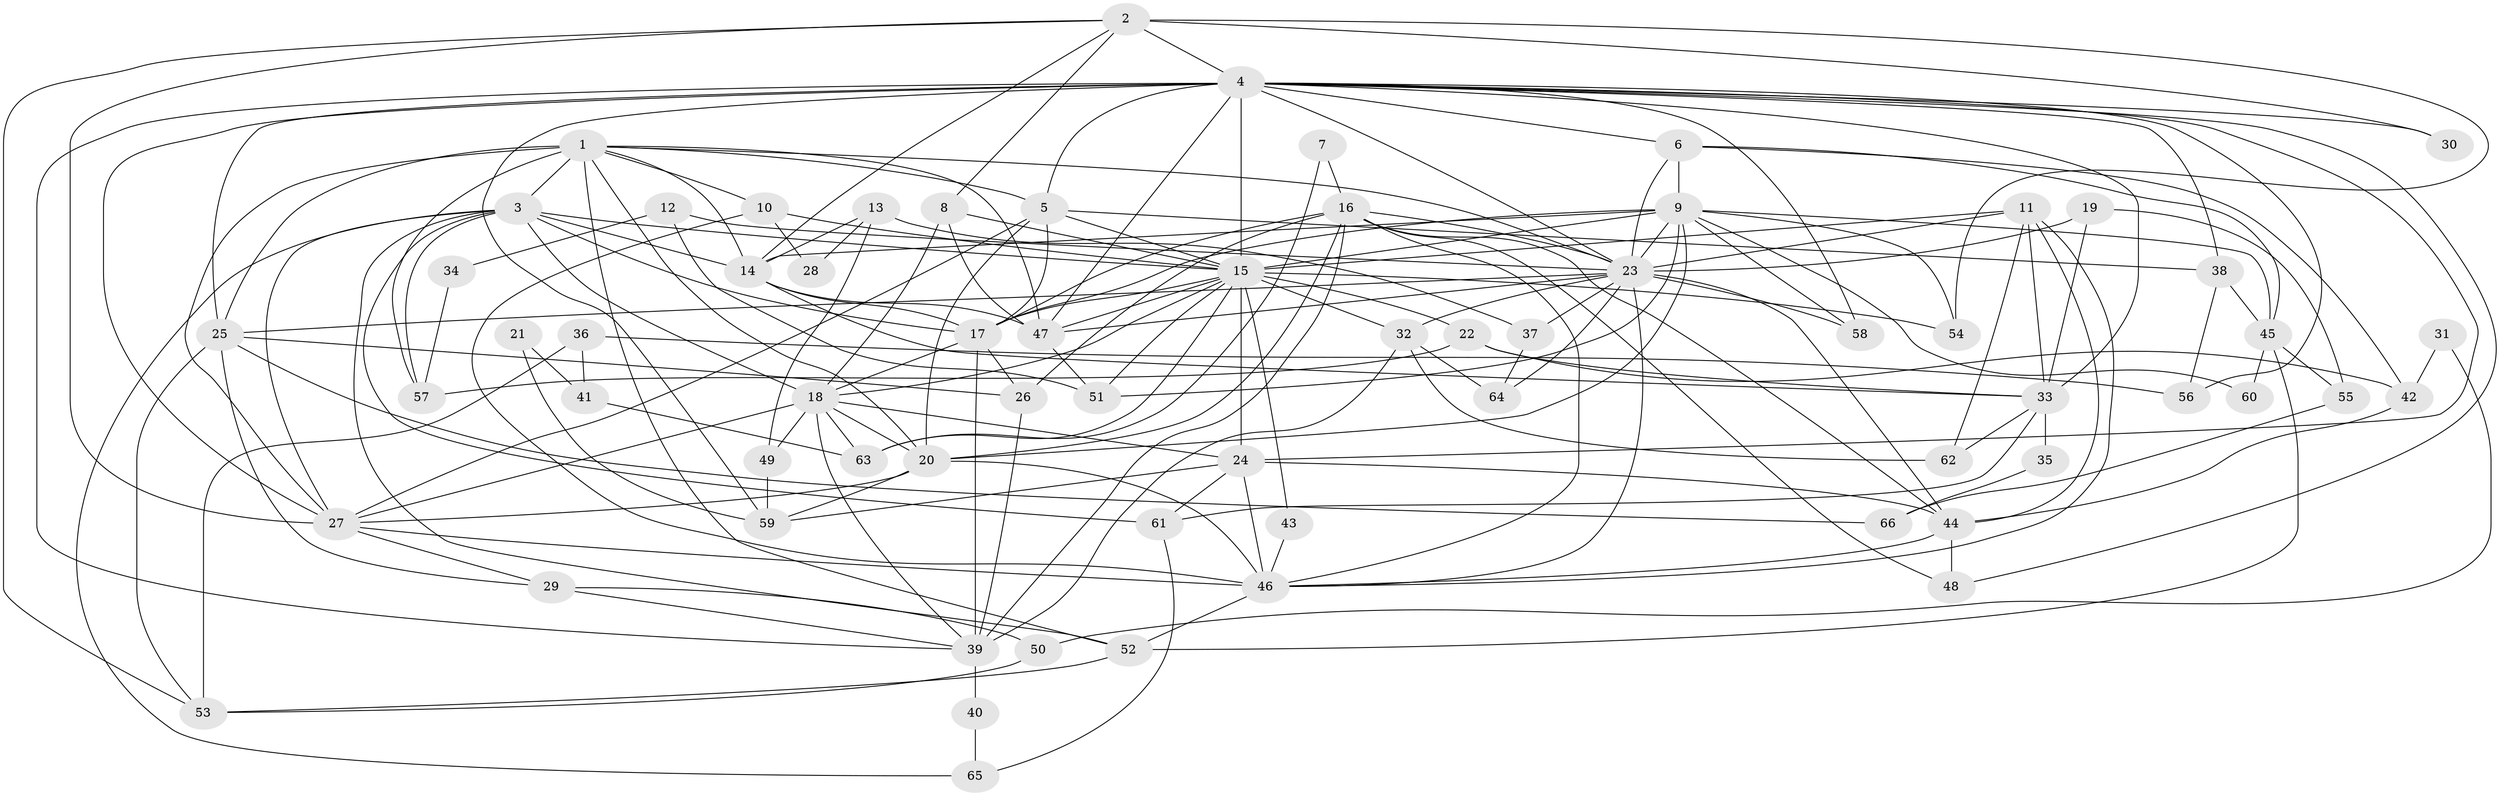 // original degree distribution, {3: 0.2727272727272727, 5: 0.21212121212121213, 6: 0.06818181818181818, 2: 0.15151515151515152, 4: 0.22727272727272727, 7: 0.05303030303030303, 8: 0.007575757575757576, 9: 0.007575757575757576}
// Generated by graph-tools (version 1.1) at 2025/36/03/09/25 02:36:16]
// undirected, 66 vertices, 178 edges
graph export_dot {
graph [start="1"]
  node [color=gray90,style=filled];
  1;
  2;
  3;
  4;
  5;
  6;
  7;
  8;
  9;
  10;
  11;
  12;
  13;
  14;
  15;
  16;
  17;
  18;
  19;
  20;
  21;
  22;
  23;
  24;
  25;
  26;
  27;
  28;
  29;
  30;
  31;
  32;
  33;
  34;
  35;
  36;
  37;
  38;
  39;
  40;
  41;
  42;
  43;
  44;
  45;
  46;
  47;
  48;
  49;
  50;
  51;
  52;
  53;
  54;
  55;
  56;
  57;
  58;
  59;
  60;
  61;
  62;
  63;
  64;
  65;
  66;
  1 -- 3 [weight=1.0];
  1 -- 5 [weight=1.0];
  1 -- 10 [weight=1.0];
  1 -- 14 [weight=1.0];
  1 -- 20 [weight=1.0];
  1 -- 23 [weight=1.0];
  1 -- 25 [weight=1.0];
  1 -- 27 [weight=2.0];
  1 -- 47 [weight=1.0];
  1 -- 52 [weight=1.0];
  1 -- 57 [weight=1.0];
  2 -- 4 [weight=1.0];
  2 -- 8 [weight=1.0];
  2 -- 14 [weight=1.0];
  2 -- 27 [weight=1.0];
  2 -- 30 [weight=2.0];
  2 -- 53 [weight=1.0];
  2 -- 54 [weight=1.0];
  3 -- 14 [weight=3.0];
  3 -- 15 [weight=1.0];
  3 -- 17 [weight=1.0];
  3 -- 18 [weight=1.0];
  3 -- 27 [weight=1.0];
  3 -- 52 [weight=1.0];
  3 -- 57 [weight=1.0];
  3 -- 61 [weight=1.0];
  3 -- 65 [weight=1.0];
  4 -- 5 [weight=1.0];
  4 -- 6 [weight=1.0];
  4 -- 15 [weight=2.0];
  4 -- 23 [weight=1.0];
  4 -- 24 [weight=1.0];
  4 -- 25 [weight=3.0];
  4 -- 27 [weight=1.0];
  4 -- 30 [weight=1.0];
  4 -- 33 [weight=2.0];
  4 -- 38 [weight=1.0];
  4 -- 39 [weight=1.0];
  4 -- 47 [weight=1.0];
  4 -- 48 [weight=1.0];
  4 -- 56 [weight=1.0];
  4 -- 58 [weight=1.0];
  4 -- 59 [weight=1.0];
  5 -- 15 [weight=1.0];
  5 -- 17 [weight=1.0];
  5 -- 20 [weight=1.0];
  5 -- 27 [weight=1.0];
  5 -- 38 [weight=1.0];
  6 -- 9 [weight=1.0];
  6 -- 23 [weight=1.0];
  6 -- 42 [weight=1.0];
  6 -- 45 [weight=1.0];
  7 -- 16 [weight=1.0];
  7 -- 63 [weight=1.0];
  8 -- 15 [weight=1.0];
  8 -- 18 [weight=1.0];
  8 -- 47 [weight=1.0];
  9 -- 14 [weight=2.0];
  9 -- 15 [weight=1.0];
  9 -- 17 [weight=1.0];
  9 -- 20 [weight=1.0];
  9 -- 23 [weight=2.0];
  9 -- 45 [weight=2.0];
  9 -- 51 [weight=1.0];
  9 -- 54 [weight=1.0];
  9 -- 58 [weight=1.0];
  9 -- 60 [weight=1.0];
  10 -- 15 [weight=1.0];
  10 -- 28 [weight=1.0];
  10 -- 46 [weight=2.0];
  11 -- 15 [weight=1.0];
  11 -- 23 [weight=1.0];
  11 -- 33 [weight=1.0];
  11 -- 44 [weight=2.0];
  11 -- 46 [weight=1.0];
  11 -- 62 [weight=1.0];
  12 -- 23 [weight=1.0];
  12 -- 34 [weight=1.0];
  12 -- 51 [weight=1.0];
  13 -- 14 [weight=1.0];
  13 -- 28 [weight=1.0];
  13 -- 37 [weight=1.0];
  13 -- 49 [weight=1.0];
  14 -- 17 [weight=1.0];
  14 -- 33 [weight=2.0];
  14 -- 47 [weight=1.0];
  15 -- 17 [weight=1.0];
  15 -- 18 [weight=1.0];
  15 -- 22 [weight=1.0];
  15 -- 24 [weight=1.0];
  15 -- 32 [weight=1.0];
  15 -- 43 [weight=1.0];
  15 -- 47 [weight=2.0];
  15 -- 51 [weight=1.0];
  15 -- 54 [weight=1.0];
  15 -- 63 [weight=1.0];
  16 -- 17 [weight=2.0];
  16 -- 20 [weight=1.0];
  16 -- 23 [weight=1.0];
  16 -- 26 [weight=2.0];
  16 -- 39 [weight=2.0];
  16 -- 44 [weight=1.0];
  16 -- 46 [weight=1.0];
  16 -- 48 [weight=1.0];
  17 -- 18 [weight=1.0];
  17 -- 26 [weight=1.0];
  17 -- 39 [weight=1.0];
  18 -- 20 [weight=1.0];
  18 -- 24 [weight=1.0];
  18 -- 27 [weight=1.0];
  18 -- 39 [weight=1.0];
  18 -- 49 [weight=1.0];
  18 -- 63 [weight=1.0];
  19 -- 23 [weight=1.0];
  19 -- 33 [weight=1.0];
  19 -- 55 [weight=1.0];
  20 -- 27 [weight=1.0];
  20 -- 46 [weight=1.0];
  20 -- 59 [weight=1.0];
  21 -- 41 [weight=1.0];
  21 -- 59 [weight=1.0];
  22 -- 33 [weight=1.0];
  22 -- 42 [weight=1.0];
  22 -- 57 [weight=1.0];
  23 -- 25 [weight=1.0];
  23 -- 32 [weight=1.0];
  23 -- 37 [weight=1.0];
  23 -- 44 [weight=1.0];
  23 -- 46 [weight=1.0];
  23 -- 47 [weight=1.0];
  23 -- 58 [weight=1.0];
  23 -- 64 [weight=1.0];
  24 -- 44 [weight=1.0];
  24 -- 46 [weight=1.0];
  24 -- 59 [weight=1.0];
  24 -- 61 [weight=1.0];
  25 -- 26 [weight=2.0];
  25 -- 29 [weight=1.0];
  25 -- 53 [weight=1.0];
  25 -- 66 [weight=1.0];
  26 -- 39 [weight=1.0];
  27 -- 29 [weight=1.0];
  27 -- 46 [weight=1.0];
  29 -- 39 [weight=1.0];
  29 -- 50 [weight=1.0];
  31 -- 42 [weight=1.0];
  31 -- 50 [weight=1.0];
  32 -- 39 [weight=1.0];
  32 -- 62 [weight=1.0];
  32 -- 64 [weight=1.0];
  33 -- 35 [weight=1.0];
  33 -- 61 [weight=1.0];
  33 -- 62 [weight=1.0];
  34 -- 57 [weight=1.0];
  35 -- 66 [weight=1.0];
  36 -- 41 [weight=1.0];
  36 -- 53 [weight=1.0];
  36 -- 56 [weight=1.0];
  37 -- 64 [weight=1.0];
  38 -- 45 [weight=1.0];
  38 -- 56 [weight=1.0];
  39 -- 40 [weight=1.0];
  40 -- 65 [weight=1.0];
  41 -- 63 [weight=1.0];
  42 -- 44 [weight=1.0];
  43 -- 46 [weight=2.0];
  44 -- 46 [weight=1.0];
  44 -- 48 [weight=1.0];
  45 -- 52 [weight=1.0];
  45 -- 55 [weight=1.0];
  45 -- 60 [weight=1.0];
  46 -- 52 [weight=1.0];
  47 -- 51 [weight=1.0];
  49 -- 59 [weight=1.0];
  50 -- 53 [weight=1.0];
  52 -- 53 [weight=1.0];
  55 -- 66 [weight=1.0];
  61 -- 65 [weight=1.0];
}
